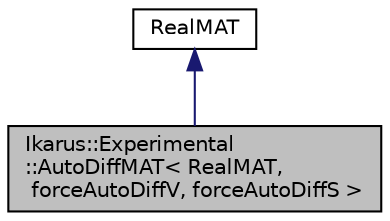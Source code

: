 digraph "Ikarus::Experimental::AutoDiffMAT&lt; RealMAT, forceAutoDiffV, forceAutoDiffS &gt;"
{
 // LATEX_PDF_SIZE
  edge [fontname="Helvetica",fontsize="10",labelfontname="Helvetica",labelfontsize="10"];
  node [fontname="Helvetica",fontsize="10",shape=record];
  Node1 [label="Ikarus::Experimental\l::AutoDiffMAT\< RealMAT,\l forceAutoDiffV, forceAutoDiffS \>",height=0.2,width=0.4,color="black", fillcolor="grey75", style="filled", fontcolor="black",tooltip="Implementation of a AutoDiff-based material model."];
  Node2 -> Node1 [dir="back",color="midnightblue",fontsize="10",style="solid",fontname="Helvetica"];
  Node2 [label="RealMAT",height=0.2,width=0.4,color="black", fillcolor="white", style="filled",tooltip=" "];
}
